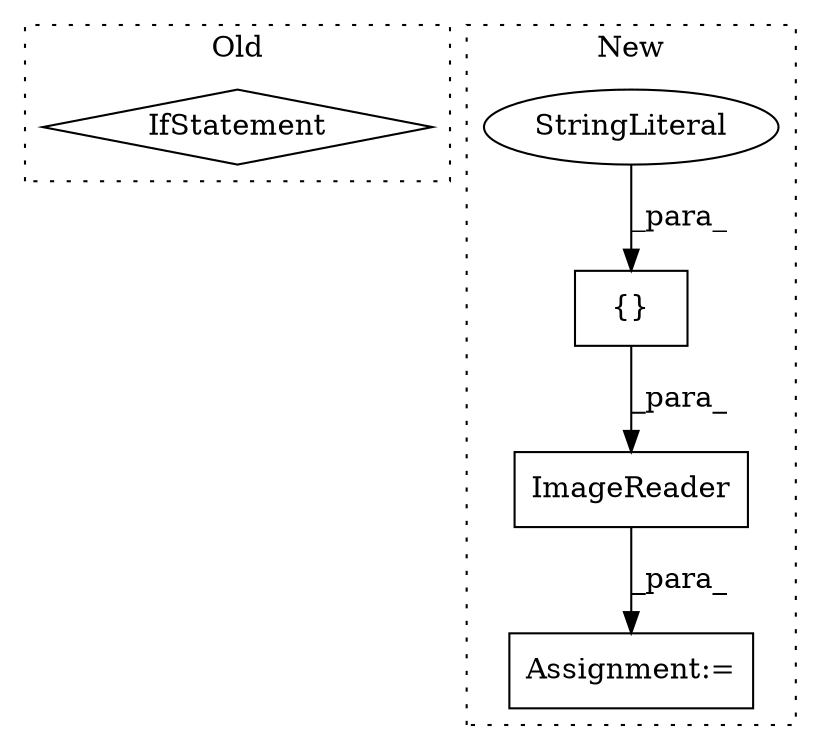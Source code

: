 digraph G {
subgraph cluster0 {
1 [label="IfStatement" a="25" s="2534,2549" l="4,2" shape="diamond"];
label = "Old";
style="dotted";
}
subgraph cluster1 {
2 [label="ImageReader" a="32" s="2395,2435" l="12,1" shape="box"];
3 [label="Assignment:=" a="7" s="2690,2801" l="53,2" shape="box"];
4 [label="{}" a="4" s="2419,2427" l="1,1" shape="box"];
5 [label="StringLiteral" a="45" s="2420" l="7" shape="ellipse"];
label = "New";
style="dotted";
}
2 -> 3 [label="_para_"];
4 -> 2 [label="_para_"];
5 -> 4 [label="_para_"];
}